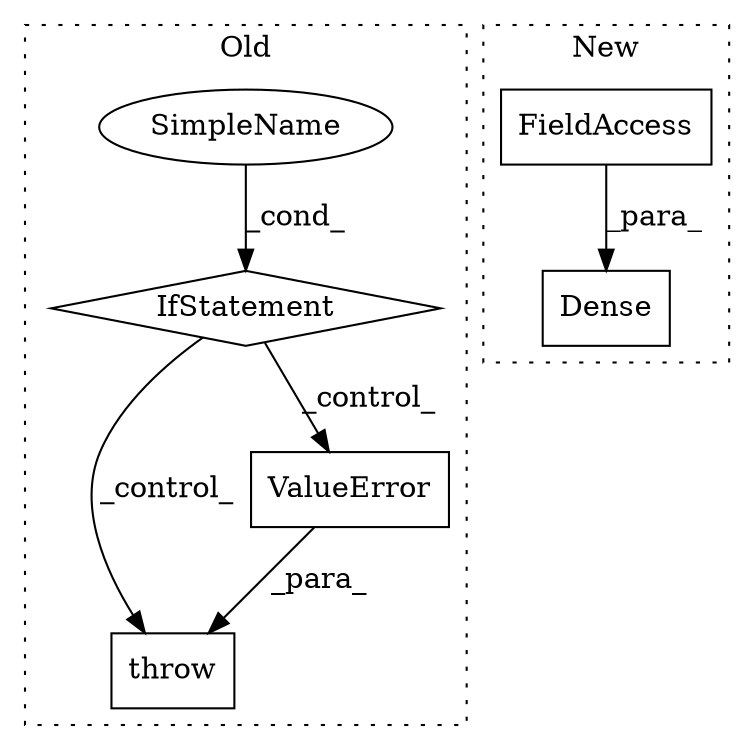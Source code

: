 digraph G {
subgraph cluster0 {
1 [label="throw" a="53" s="2020" l="6" shape="box"];
4 [label="IfStatement" a="25" s="1846,1880" l="4,2" shape="diamond"];
5 [label="SimpleName" a="42" s="" l="" shape="ellipse"];
6 [label="ValueError" a="32" s="2026,2153" l="11,1" shape="box"];
label = "Old";
style="dotted";
}
subgraph cluster1 {
2 [label="Dense" a="32" s="1792,1815" l="6,1" shape="box"];
3 [label="FieldAccess" a="22" s="1798" l="17" shape="box"];
label = "New";
style="dotted";
}
3 -> 2 [label="_para_"];
4 -> 1 [label="_control_"];
4 -> 6 [label="_control_"];
5 -> 4 [label="_cond_"];
6 -> 1 [label="_para_"];
}